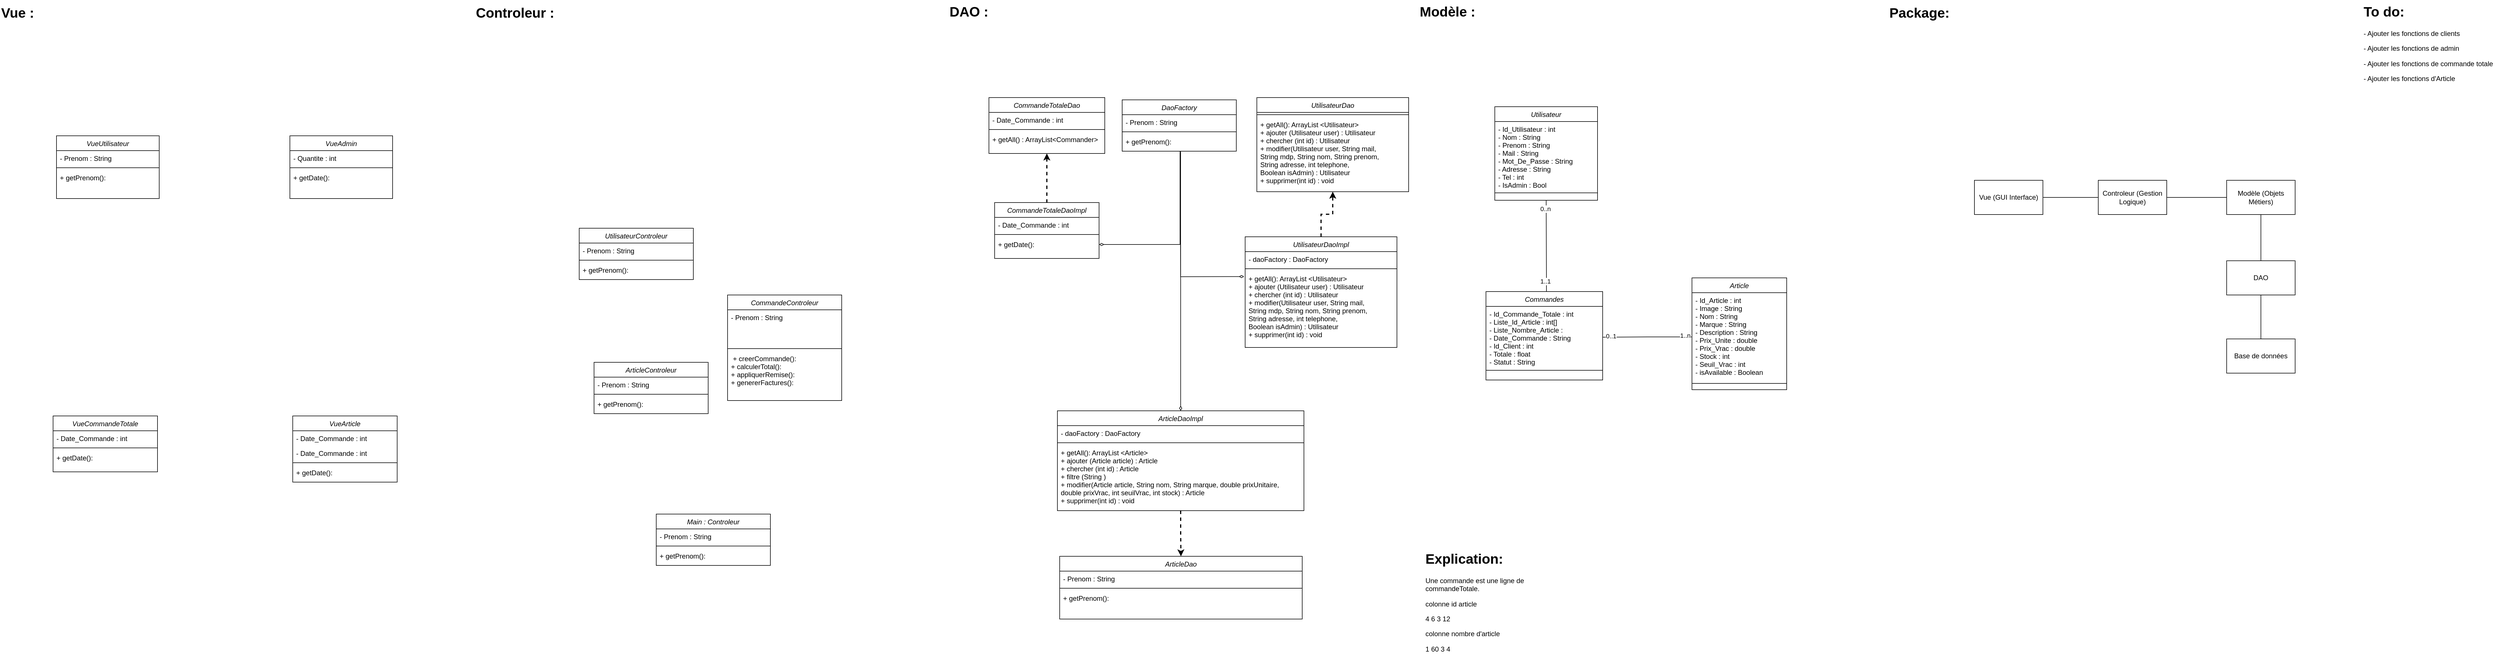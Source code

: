 <mxfile version="26.2.12">
  <diagram id="C5RBs43oDa-KdzZeNtuy" name="Page-1">
    <mxGraphModel dx="1344" dy="662" grid="0" gridSize="15" guides="1" tooltips="1" connect="1" arrows="1" fold="1" page="1" pageScale="1" pageWidth="827" pageHeight="1169" background="none" math="0" shadow="0">
      <root>
        <mxCell id="WIyWlLk6GJQsqaUBKTNV-0" />
        <mxCell id="WIyWlLk6GJQsqaUBKTNV-1" parent="WIyWlLk6GJQsqaUBKTNV-0" />
        <mxCell id="eA_Phum9mv0MIodBfqR5-6" style="edgeStyle=orthogonalEdgeStyle;rounded=0;orthogonalLoop=1;jettySize=auto;html=1;exitX=0.5;exitY=1;exitDx=0;exitDy=0;entryX=0.5;entryY=0;entryDx=0;entryDy=0;strokeWidth=2;dashed=1;" parent="WIyWlLk6GJQsqaUBKTNV-1" source="zkfFHV4jXpPFQw0GAbJ--0" target="_gGad9FiiaPd4enUCd2u-27" edge="1">
          <mxGeometry relative="1" as="geometry" />
        </mxCell>
        <mxCell id="zkfFHV4jXpPFQw0GAbJ--0" value="ArticleDaoImpl" style="swimlane;fontStyle=2;align=center;verticalAlign=top;childLayout=stackLayout;horizontal=1;startSize=26;horizontalStack=0;resizeParent=1;resizeLast=0;collapsible=1;marginBottom=0;rounded=0;shadow=0;strokeWidth=1;" parent="WIyWlLk6GJQsqaUBKTNV-1" vertex="1">
          <mxGeometry x="1026" y="720" width="432" height="175" as="geometry">
            <mxRectangle x="230" y="140" width="160" height="26" as="alternateBounds" />
          </mxGeometry>
        </mxCell>
        <mxCell id="zkfFHV4jXpPFQw0GAbJ--1" value="- daoFactory : DaoFactory" style="text;align=left;verticalAlign=top;spacingLeft=4;spacingRight=4;overflow=hidden;rotatable=0;points=[[0,0.5],[1,0.5]];portConstraint=eastwest;" parent="zkfFHV4jXpPFQw0GAbJ--0" vertex="1">
          <mxGeometry y="26" width="432" height="26" as="geometry" />
        </mxCell>
        <mxCell id="zkfFHV4jXpPFQw0GAbJ--4" value="" style="line;html=1;strokeWidth=1;align=left;verticalAlign=middle;spacingTop=-1;spacingLeft=3;spacingRight=3;rotatable=0;labelPosition=right;points=[];portConstraint=eastwest;" parent="zkfFHV4jXpPFQw0GAbJ--0" vertex="1">
          <mxGeometry y="52" width="432" height="8" as="geometry" />
        </mxCell>
        <mxCell id="zkfFHV4jXpPFQw0GAbJ--5" value="+ getAll(): ArrayList &lt;Article&gt; &#xa;+ ajouter (Article article) : Article&#xa;+ chercher (int id) : Article&#xa;+ filtre (String )&#xa;+ modifier(Article article, String nom, String marque, double prixUnitaire, &#xa;double prixVrac, int seuilVrac, int stock) : Article&#xa;+ supprimer(int id) : void" style="text;align=left;verticalAlign=top;spacingLeft=4;spacingRight=4;overflow=hidden;rotatable=0;points=[[0,0.5],[1,0.5]];portConstraint=eastwest;" parent="zkfFHV4jXpPFQw0GAbJ--0" vertex="1">
          <mxGeometry y="60" width="432" height="115" as="geometry" />
        </mxCell>
        <mxCell id="VbPlPjavXo8CKthwoIQm-4" value="CommandeTotaleDaoImpl" style="swimlane;fontStyle=2;align=center;verticalAlign=top;childLayout=stackLayout;horizontal=1;startSize=26;horizontalStack=0;resizeParent=1;resizeLast=0;collapsible=1;marginBottom=0;rounded=0;shadow=0;strokeWidth=1;" parent="WIyWlLk6GJQsqaUBKTNV-1" vertex="1">
          <mxGeometry x="916" y="355" width="183" height="98" as="geometry">
            <mxRectangle x="230" y="140" width="160" height="26" as="alternateBounds" />
          </mxGeometry>
        </mxCell>
        <mxCell id="VbPlPjavXo8CKthwoIQm-5" value="- Date_Commande : int" style="text;align=left;verticalAlign=top;spacingLeft=4;spacingRight=4;overflow=hidden;rotatable=0;points=[[0,0.5],[1,0.5]];portConstraint=eastwest;" parent="VbPlPjavXo8CKthwoIQm-4" vertex="1">
          <mxGeometry y="26" width="183" height="26" as="geometry" />
        </mxCell>
        <mxCell id="VbPlPjavXo8CKthwoIQm-10" value="" style="line;html=1;strokeWidth=1;align=left;verticalAlign=middle;spacingTop=-1;spacingLeft=3;spacingRight=3;rotatable=0;labelPosition=right;points=[];portConstraint=eastwest;" parent="VbPlPjavXo8CKthwoIQm-4" vertex="1">
          <mxGeometry y="52" width="183" height="8" as="geometry" />
        </mxCell>
        <mxCell id="VbPlPjavXo8CKthwoIQm-11" value="+ getDate(): " style="text;align=left;verticalAlign=top;spacingLeft=4;spacingRight=4;overflow=hidden;rotatable=0;points=[[0,0.5],[1,0.5]];portConstraint=eastwest;" parent="VbPlPjavXo8CKthwoIQm-4" vertex="1">
          <mxGeometry y="60" width="183" height="30" as="geometry" />
        </mxCell>
        <mxCell id="aJVNdu5gyN5oH490tWRa-0" value="DaoFactory" style="swimlane;fontStyle=2;align=center;verticalAlign=top;childLayout=stackLayout;horizontal=1;startSize=26;horizontalStack=0;resizeParent=1;resizeLast=0;collapsible=1;marginBottom=0;rounded=0;shadow=0;strokeWidth=1;" parent="WIyWlLk6GJQsqaUBKTNV-1" vertex="1">
          <mxGeometry x="1139.5" y="175" width="200" height="90" as="geometry">
            <mxRectangle x="230" y="140" width="160" height="26" as="alternateBounds" />
          </mxGeometry>
        </mxCell>
        <mxCell id="aJVNdu5gyN5oH490tWRa-1" value="- Prenom : String" style="text;align=left;verticalAlign=top;spacingLeft=4;spacingRight=4;overflow=hidden;rotatable=0;points=[[0,0.5],[1,0.5]];portConstraint=eastwest;" parent="aJVNdu5gyN5oH490tWRa-0" vertex="1">
          <mxGeometry y="26" width="200" height="26" as="geometry" />
        </mxCell>
        <mxCell id="aJVNdu5gyN5oH490tWRa-6" value="" style="line;html=1;strokeWidth=1;align=left;verticalAlign=middle;spacingTop=-1;spacingLeft=3;spacingRight=3;rotatable=0;labelPosition=right;points=[];portConstraint=eastwest;" parent="aJVNdu5gyN5oH490tWRa-0" vertex="1">
          <mxGeometry y="52" width="200" height="8" as="geometry" />
        </mxCell>
        <mxCell id="aJVNdu5gyN5oH490tWRa-7" value="+ getPrenom(): " style="text;align=left;verticalAlign=top;spacingLeft=4;spacingRight=4;overflow=hidden;rotatable=0;points=[[0,0.5],[1,0.5]];portConstraint=eastwest;" parent="aJVNdu5gyN5oH490tWRa-0" vertex="1">
          <mxGeometry y="60" width="200" height="30" as="geometry" />
        </mxCell>
        <mxCell id="eA_Phum9mv0MIodBfqR5-3" style="edgeStyle=orthogonalEdgeStyle;rounded=0;orthogonalLoop=1;jettySize=auto;html=1;exitX=0.5;exitY=0;exitDx=0;exitDy=0;entryX=0.5;entryY=1;entryDx=0;entryDy=0;dashed=1;strokeWidth=2;" parent="WIyWlLk6GJQsqaUBKTNV-1" source="_gGad9FiiaPd4enUCd2u-1" target="_gGad9FiiaPd4enUCd2u-13" edge="1">
          <mxGeometry relative="1" as="geometry" />
        </mxCell>
        <mxCell id="_gGad9FiiaPd4enUCd2u-1" value="UtilisateurDaoImpl" style="swimlane;fontStyle=2;align=center;verticalAlign=top;childLayout=stackLayout;horizontal=1;startSize=26;horizontalStack=0;resizeParent=1;resizeLast=0;collapsible=1;marginBottom=0;rounded=0;shadow=0;strokeWidth=1;" parent="WIyWlLk6GJQsqaUBKTNV-1" vertex="1">
          <mxGeometry x="1355" y="415" width="266" height="194" as="geometry">
            <mxRectangle x="230" y="140" width="160" height="26" as="alternateBounds" />
          </mxGeometry>
        </mxCell>
        <mxCell id="_gGad9FiiaPd4enUCd2u-2" value="- daoFactory : DaoFactory" style="text;align=left;verticalAlign=top;spacingLeft=4;spacingRight=4;overflow=hidden;rotatable=0;points=[[0,0.5],[1,0.5]];portConstraint=eastwest;" parent="_gGad9FiiaPd4enUCd2u-1" vertex="1">
          <mxGeometry y="26" width="266" height="26" as="geometry" />
        </mxCell>
        <mxCell id="_gGad9FiiaPd4enUCd2u-3" value="" style="line;html=1;strokeWidth=1;align=left;verticalAlign=middle;spacingTop=-1;spacingLeft=3;spacingRight=3;rotatable=0;labelPosition=right;points=[];portConstraint=eastwest;" parent="_gGad9FiiaPd4enUCd2u-1" vertex="1">
          <mxGeometry y="52" width="266" height="8" as="geometry" />
        </mxCell>
        <mxCell id="_gGad9FiiaPd4enUCd2u-4" value="+ getAll(): ArrayList &lt;Utilisateur&gt; &#xa;+ ajouter (Utilisateur user) : Utilisateur&#xa;+ chercher (int id) : Utilisateur&#xa;+ modifier(Utilisateur user, String mail, &#xa;String mdp, String nom, String prenom, &#xa;String adresse, int telephone, &#xa;Boolean isAdmin) : Utilisateur&#xa;+ supprimer(int id) : void" style="text;align=left;verticalAlign=top;spacingLeft=4;spacingRight=4;overflow=hidden;rotatable=0;points=[[0,0.5],[1,0.5]];portConstraint=eastwest;" parent="_gGad9FiiaPd4enUCd2u-1" vertex="1">
          <mxGeometry y="60" width="266" height="133" as="geometry" />
        </mxCell>
        <mxCell id="_gGad9FiiaPd4enUCd2u-13" value="UtilisateurDao" style="swimlane;fontStyle=2;align=center;verticalAlign=top;childLayout=stackLayout;horizontal=1;startSize=26;horizontalStack=0;resizeParent=1;resizeLast=0;collapsible=1;marginBottom=0;rounded=0;shadow=0;strokeWidth=1;" parent="WIyWlLk6GJQsqaUBKTNV-1" vertex="1">
          <mxGeometry x="1375.5" y="171" width="266" height="165" as="geometry">
            <mxRectangle x="230" y="140" width="160" height="26" as="alternateBounds" />
          </mxGeometry>
        </mxCell>
        <mxCell id="_gGad9FiiaPd4enUCd2u-15" value="" style="line;html=1;strokeWidth=1;align=left;verticalAlign=middle;spacingTop=-1;spacingLeft=3;spacingRight=3;rotatable=0;labelPosition=right;points=[];portConstraint=eastwest;" parent="_gGad9FiiaPd4enUCd2u-13" vertex="1">
          <mxGeometry y="26" width="266" height="8" as="geometry" />
        </mxCell>
        <mxCell id="_gGad9FiiaPd4enUCd2u-16" value="+ getAll(): ArrayList &lt;Utilisateur&gt; &#xa;+ ajouter (Utilisateur user) : Utilisateur&#xa;+ chercher (int id) : Utilisateur&#xa;+ modifier(Utilisateur user, String mail, &#xa;String mdp, String nom, String prenom, &#xa;String adresse, int telephone, &#xa;Boolean isAdmin) : Utilisateur&#xa;+ supprimer(int id) : void" style="text;align=left;verticalAlign=top;spacingLeft=4;spacingRight=4;overflow=hidden;rotatable=0;points=[[0,0.5],[1,0.5]];portConstraint=eastwest;" parent="_gGad9FiiaPd4enUCd2u-13" vertex="1">
          <mxGeometry y="34" width="266" height="127" as="geometry" />
        </mxCell>
        <mxCell id="_gGad9FiiaPd4enUCd2u-23" value="CommandeTotaleDao" style="swimlane;fontStyle=2;align=center;verticalAlign=top;childLayout=stackLayout;horizontal=1;startSize=26;horizontalStack=0;resizeParent=1;resizeLast=0;collapsible=1;marginBottom=0;rounded=0;shadow=0;strokeWidth=1;" parent="WIyWlLk6GJQsqaUBKTNV-1" vertex="1">
          <mxGeometry x="906" y="171" width="203" height="98" as="geometry">
            <mxRectangle x="230" y="140" width="160" height="26" as="alternateBounds" />
          </mxGeometry>
        </mxCell>
        <mxCell id="_gGad9FiiaPd4enUCd2u-24" value="- Date_Commande : int" style="text;align=left;verticalAlign=top;spacingLeft=4;spacingRight=4;overflow=hidden;rotatable=0;points=[[0,0.5],[1,0.5]];portConstraint=eastwest;" parent="_gGad9FiiaPd4enUCd2u-23" vertex="1">
          <mxGeometry y="26" width="203" height="26" as="geometry" />
        </mxCell>
        <mxCell id="_gGad9FiiaPd4enUCd2u-25" value="" style="line;html=1;strokeWidth=1;align=left;verticalAlign=middle;spacingTop=-1;spacingLeft=3;spacingRight=3;rotatable=0;labelPosition=right;points=[];portConstraint=eastwest;" parent="_gGad9FiiaPd4enUCd2u-23" vertex="1">
          <mxGeometry y="52" width="203" height="8" as="geometry" />
        </mxCell>
        <mxCell id="_gGad9FiiaPd4enUCd2u-26" value="+ getAll() : ArrayList&lt;Commander&gt;" style="text;align=left;verticalAlign=top;spacingLeft=4;spacingRight=4;overflow=hidden;rotatable=0;points=[[0,0.5],[1,0.5]];portConstraint=eastwest;" parent="_gGad9FiiaPd4enUCd2u-23" vertex="1">
          <mxGeometry y="60" width="203" height="30" as="geometry" />
        </mxCell>
        <mxCell id="_gGad9FiiaPd4enUCd2u-27" value="ArticleDao" style="swimlane;fontStyle=2;align=center;verticalAlign=top;childLayout=stackLayout;horizontal=1;startSize=26;horizontalStack=0;resizeParent=1;resizeLast=0;collapsible=1;marginBottom=0;rounded=0;shadow=0;strokeWidth=1;" parent="WIyWlLk6GJQsqaUBKTNV-1" vertex="1">
          <mxGeometry x="1030" y="975" width="425" height="110" as="geometry">
            <mxRectangle x="230" y="140" width="160" height="26" as="alternateBounds" />
          </mxGeometry>
        </mxCell>
        <mxCell id="_gGad9FiiaPd4enUCd2u-28" value="- Prenom : String" style="text;align=left;verticalAlign=top;spacingLeft=4;spacingRight=4;overflow=hidden;rotatable=0;points=[[0,0.5],[1,0.5]];portConstraint=eastwest;" parent="_gGad9FiiaPd4enUCd2u-27" vertex="1">
          <mxGeometry y="26" width="425" height="26" as="geometry" />
        </mxCell>
        <mxCell id="_gGad9FiiaPd4enUCd2u-29" value="" style="line;html=1;strokeWidth=1;align=left;verticalAlign=middle;spacingTop=-1;spacingLeft=3;spacingRight=3;rotatable=0;labelPosition=right;points=[];portConstraint=eastwest;" parent="_gGad9FiiaPd4enUCd2u-27" vertex="1">
          <mxGeometry y="52" width="425" height="8" as="geometry" />
        </mxCell>
        <mxCell id="_gGad9FiiaPd4enUCd2u-31" value="+ getPrenom(): " style="text;align=left;verticalAlign=top;spacingLeft=4;spacingRight=4;overflow=hidden;rotatable=0;points=[[0,0.5],[1,0.5]];portConstraint=eastwest;" parent="_gGad9FiiaPd4enUCd2u-27" vertex="1">
          <mxGeometry y="60" width="425" height="30" as="geometry" />
        </mxCell>
        <mxCell id="_gGad9FiiaPd4enUCd2u-33" style="edgeStyle=orthogonalEdgeStyle;rounded=0;orthogonalLoop=1;jettySize=auto;html=1;exitX=0.5;exitY=1;exitDx=0;exitDy=0;entryX=0.5;entryY=0;entryDx=0;entryDy=0;fillColor=#d5e8d4;strokeColor=#000000;strokeWidth=2;dashed=1;startArrow=classic;startFill=1;endArrow=none;" parent="WIyWlLk6GJQsqaUBKTNV-1" source="_gGad9FiiaPd4enUCd2u-23" target="VbPlPjavXo8CKthwoIQm-4" edge="1">
          <mxGeometry relative="1" as="geometry" />
        </mxCell>
        <mxCell id="_gGad9FiiaPd4enUCd2u-34" value="Main : Controleur" style="swimlane;fontStyle=2;align=center;verticalAlign=top;childLayout=stackLayout;horizontal=1;startSize=26;horizontalStack=0;resizeParent=1;resizeLast=0;collapsible=1;marginBottom=0;rounded=0;shadow=0;strokeWidth=1;" parent="WIyWlLk6GJQsqaUBKTNV-1" vertex="1">
          <mxGeometry x="323" y="901" width="200" height="90" as="geometry">
            <mxRectangle x="230" y="140" width="160" height="26" as="alternateBounds" />
          </mxGeometry>
        </mxCell>
        <mxCell id="_gGad9FiiaPd4enUCd2u-35" value="- Prenom : String" style="text;align=left;verticalAlign=top;spacingLeft=4;spacingRight=4;overflow=hidden;rotatable=0;points=[[0,0.5],[1,0.5]];portConstraint=eastwest;" parent="_gGad9FiiaPd4enUCd2u-34" vertex="1">
          <mxGeometry y="26" width="200" height="26" as="geometry" />
        </mxCell>
        <mxCell id="_gGad9FiiaPd4enUCd2u-36" value="" style="line;html=1;strokeWidth=1;align=left;verticalAlign=middle;spacingTop=-1;spacingLeft=3;spacingRight=3;rotatable=0;labelPosition=right;points=[];portConstraint=eastwest;" parent="_gGad9FiiaPd4enUCd2u-34" vertex="1">
          <mxGeometry y="52" width="200" height="8" as="geometry" />
        </mxCell>
        <mxCell id="_gGad9FiiaPd4enUCd2u-37" value="+ getPrenom(): " style="text;align=left;verticalAlign=top;spacingLeft=4;spacingRight=4;overflow=hidden;rotatable=0;points=[[0,0.5],[1,0.5]];portConstraint=eastwest;" parent="_gGad9FiiaPd4enUCd2u-34" vertex="1">
          <mxGeometry y="60" width="200" height="30" as="geometry" />
        </mxCell>
        <mxCell id="_gGad9FiiaPd4enUCd2u-38" value="Commandes" style="swimlane;fontStyle=2;align=center;verticalAlign=top;childLayout=stackLayout;horizontal=1;startSize=26;horizontalStack=0;resizeParent=1;resizeLast=0;collapsible=1;marginBottom=0;rounded=0;shadow=0;strokeWidth=1;" parent="WIyWlLk6GJQsqaUBKTNV-1" vertex="1">
          <mxGeometry x="1777" y="511" width="204.5" height="155" as="geometry">
            <mxRectangle x="230" y="140" width="160" height="26" as="alternateBounds" />
          </mxGeometry>
        </mxCell>
        <mxCell id="_gGad9FiiaPd4enUCd2u-39" value="- Id_Commande_Totale : int&#xa;- Liste_Id_Article : int[]&#xa;- Liste_Nombre_Article : &#xa;- Date_Commande : String&#xa;- Id_Client : int&#xa;- Totale : float&#xa;- Statut : String" style="text;align=left;verticalAlign=top;spacingLeft=4;spacingRight=4;overflow=hidden;rotatable=0;points=[[0,0.5],[1,0.5]];portConstraint=eastwest;" parent="_gGad9FiiaPd4enUCd2u-38" vertex="1">
          <mxGeometry y="26" width="204.5" height="108" as="geometry" />
        </mxCell>
        <mxCell id="_gGad9FiiaPd4enUCd2u-40" value="" style="line;html=1;strokeWidth=1;align=left;verticalAlign=middle;spacingTop=-1;spacingLeft=3;spacingRight=3;rotatable=0;labelPosition=right;points=[];portConstraint=eastwest;" parent="_gGad9FiiaPd4enUCd2u-38" vertex="1">
          <mxGeometry y="134" width="204.5" height="8" as="geometry" />
        </mxCell>
        <mxCell id="_gGad9FiiaPd4enUCd2u-60" value="VueUtilisateur" style="swimlane;fontStyle=2;align=center;verticalAlign=top;childLayout=stackLayout;horizontal=1;startSize=26;horizontalStack=0;resizeParent=1;resizeLast=0;collapsible=1;marginBottom=0;rounded=0;shadow=0;strokeWidth=1;" parent="WIyWlLk6GJQsqaUBKTNV-1" vertex="1">
          <mxGeometry x="-728" y="238" width="180" height="110" as="geometry">
            <mxRectangle x="230" y="140" width="160" height="26" as="alternateBounds" />
          </mxGeometry>
        </mxCell>
        <mxCell id="_gGad9FiiaPd4enUCd2u-61" value="- Prenom : String" style="text;align=left;verticalAlign=top;spacingLeft=4;spacingRight=4;overflow=hidden;rotatable=0;points=[[0,0.5],[1,0.5]];portConstraint=eastwest;" parent="_gGad9FiiaPd4enUCd2u-60" vertex="1">
          <mxGeometry y="26" width="180" height="26" as="geometry" />
        </mxCell>
        <mxCell id="_gGad9FiiaPd4enUCd2u-62" value="" style="line;html=1;strokeWidth=1;align=left;verticalAlign=middle;spacingTop=-1;spacingLeft=3;spacingRight=3;rotatable=0;labelPosition=right;points=[];portConstraint=eastwest;" parent="_gGad9FiiaPd4enUCd2u-60" vertex="1">
          <mxGeometry y="52" width="180" height="8" as="geometry" />
        </mxCell>
        <mxCell id="_gGad9FiiaPd4enUCd2u-63" value="+ getPrenom(): " style="text;align=left;verticalAlign=top;spacingLeft=4;spacingRight=4;overflow=hidden;rotatable=0;points=[[0,0.5],[1,0.5]];portConstraint=eastwest;" parent="_gGad9FiiaPd4enUCd2u-60" vertex="1">
          <mxGeometry y="60" width="180" height="30" as="geometry" />
        </mxCell>
        <mxCell id="_gGad9FiiaPd4enUCd2u-64" value="VueCommandeTotale" style="swimlane;fontStyle=2;align=center;verticalAlign=top;childLayout=stackLayout;horizontal=1;startSize=26;horizontalStack=0;resizeParent=1;resizeLast=0;collapsible=1;marginBottom=0;rounded=0;shadow=0;strokeWidth=1;" parent="WIyWlLk6GJQsqaUBKTNV-1" vertex="1">
          <mxGeometry x="-734" y="729" width="183" height="98" as="geometry">
            <mxRectangle x="230" y="140" width="160" height="26" as="alternateBounds" />
          </mxGeometry>
        </mxCell>
        <mxCell id="_gGad9FiiaPd4enUCd2u-65" value="- Date_Commande : int" style="text;align=left;verticalAlign=top;spacingLeft=4;spacingRight=4;overflow=hidden;rotatable=0;points=[[0,0.5],[1,0.5]];portConstraint=eastwest;" parent="_gGad9FiiaPd4enUCd2u-64" vertex="1">
          <mxGeometry y="26" width="183" height="26" as="geometry" />
        </mxCell>
        <mxCell id="_gGad9FiiaPd4enUCd2u-66" value="" style="line;html=1;strokeWidth=1;align=left;verticalAlign=middle;spacingTop=-1;spacingLeft=3;spacingRight=3;rotatable=0;labelPosition=right;points=[];portConstraint=eastwest;" parent="_gGad9FiiaPd4enUCd2u-64" vertex="1">
          <mxGeometry y="52" width="183" height="8" as="geometry" />
        </mxCell>
        <mxCell id="_gGad9FiiaPd4enUCd2u-67" value="+ getDate(): " style="text;align=left;verticalAlign=top;spacingLeft=4;spacingRight=4;overflow=hidden;rotatable=0;points=[[0,0.5],[1,0.5]];portConstraint=eastwest;" parent="_gGad9FiiaPd4enUCd2u-64" vertex="1">
          <mxGeometry y="60" width="183" height="30" as="geometry" />
        </mxCell>
        <mxCell id="_gGad9FiiaPd4enUCd2u-68" value="VueArticle" style="swimlane;fontStyle=2;align=center;verticalAlign=top;childLayout=stackLayout;horizontal=1;startSize=26;horizontalStack=0;resizeParent=1;resizeLast=0;collapsible=1;marginBottom=0;rounded=0;shadow=0;strokeWidth=1;" parent="WIyWlLk6GJQsqaUBKTNV-1" vertex="1">
          <mxGeometry x="-314" y="729" width="183" height="116" as="geometry">
            <mxRectangle x="230" y="140" width="160" height="26" as="alternateBounds" />
          </mxGeometry>
        </mxCell>
        <mxCell id="_gGad9FiiaPd4enUCd2u-69" value="- Date_Commande : int" style="text;align=left;verticalAlign=top;spacingLeft=4;spacingRight=4;overflow=hidden;rotatable=0;points=[[0,0.5],[1,0.5]];portConstraint=eastwest;" parent="_gGad9FiiaPd4enUCd2u-68" vertex="1">
          <mxGeometry y="26" width="183" height="26" as="geometry" />
        </mxCell>
        <mxCell id="_gGad9FiiaPd4enUCd2u-70" value="- Date_Commande : int" style="text;align=left;verticalAlign=top;spacingLeft=4;spacingRight=4;overflow=hidden;rotatable=0;points=[[0,0.5],[1,0.5]];portConstraint=eastwest;" parent="_gGad9FiiaPd4enUCd2u-68" vertex="1">
          <mxGeometry y="52" width="183" height="26" as="geometry" />
        </mxCell>
        <mxCell id="_gGad9FiiaPd4enUCd2u-71" value="" style="line;html=1;strokeWidth=1;align=left;verticalAlign=middle;spacingTop=-1;spacingLeft=3;spacingRight=3;rotatable=0;labelPosition=right;points=[];portConstraint=eastwest;" parent="_gGad9FiiaPd4enUCd2u-68" vertex="1">
          <mxGeometry y="78" width="183" height="8" as="geometry" />
        </mxCell>
        <mxCell id="_gGad9FiiaPd4enUCd2u-72" value="+ getDate(): " style="text;align=left;verticalAlign=top;spacingLeft=4;spacingRight=4;overflow=hidden;rotatable=0;points=[[0,0.5],[1,0.5]];portConstraint=eastwest;" parent="_gGad9FiiaPd4enUCd2u-68" vertex="1">
          <mxGeometry y="86" width="183" height="30" as="geometry" />
        </mxCell>
        <mxCell id="_gGad9FiiaPd4enUCd2u-73" value="VueAdmin" style="swimlane;fontStyle=2;align=center;verticalAlign=top;childLayout=stackLayout;horizontal=1;startSize=26;horizontalStack=0;resizeParent=1;resizeLast=0;collapsible=1;marginBottom=0;rounded=0;shadow=0;strokeWidth=1;" parent="WIyWlLk6GJQsqaUBKTNV-1" vertex="1">
          <mxGeometry x="-319" y="238" width="180" height="110" as="geometry">
            <mxRectangle x="230" y="140" width="160" height="26" as="alternateBounds" />
          </mxGeometry>
        </mxCell>
        <mxCell id="_gGad9FiiaPd4enUCd2u-74" value="- Quantite : int" style="text;align=left;verticalAlign=top;spacingLeft=4;spacingRight=4;overflow=hidden;rotatable=0;points=[[0,0.5],[1,0.5]];portConstraint=eastwest;" parent="_gGad9FiiaPd4enUCd2u-73" vertex="1">
          <mxGeometry y="26" width="180" height="26" as="geometry" />
        </mxCell>
        <mxCell id="_gGad9FiiaPd4enUCd2u-75" value="" style="line;html=1;strokeWidth=1;align=left;verticalAlign=middle;spacingTop=-1;spacingLeft=3;spacingRight=3;rotatable=0;labelPosition=right;points=[];portConstraint=eastwest;" parent="_gGad9FiiaPd4enUCd2u-73" vertex="1">
          <mxGeometry y="52" width="180" height="8" as="geometry" />
        </mxCell>
        <mxCell id="_gGad9FiiaPd4enUCd2u-76" value="+ getDate(): " style="text;align=left;verticalAlign=top;spacingLeft=4;spacingRight=4;overflow=hidden;rotatable=0;points=[[0,0.5],[1,0.5]];portConstraint=eastwest;" parent="_gGad9FiiaPd4enUCd2u-73" vertex="1">
          <mxGeometry y="60" width="180" height="30" as="geometry" />
        </mxCell>
        <mxCell id="Xi0lh-YOYM07BusuPmuq-0" value="Utilisateur" style="swimlane;fontStyle=2;align=center;verticalAlign=top;childLayout=stackLayout;horizontal=1;startSize=26;horizontalStack=0;resizeParent=1;resizeLast=0;collapsible=1;marginBottom=0;rounded=0;shadow=0;strokeWidth=1;" parent="WIyWlLk6GJQsqaUBKTNV-1" vertex="1">
          <mxGeometry x="1792.5" y="187" width="180" height="164" as="geometry">
            <mxRectangle x="230" y="140" width="160" height="26" as="alternateBounds" />
          </mxGeometry>
        </mxCell>
        <mxCell id="Xi0lh-YOYM07BusuPmuq-2" value="- Id_Utilisateur : int&#xa;- Nom : String&#xa;- Prenom : String&#xa;- Mail : String&#xa;- Mot_De_Passe : String&#xa;- Adresse : String&#xa;- Tel : int&#xa;- IsAdmin : Bool" style="text;align=left;verticalAlign=top;spacingLeft=4;spacingRight=4;overflow=hidden;rotatable=0;points=[[0,0.5],[1,0.5]];portConstraint=eastwest;" parent="Xi0lh-YOYM07BusuPmuq-0" vertex="1">
          <mxGeometry y="26" width="180" height="121" as="geometry" />
        </mxCell>
        <mxCell id="Xi0lh-YOYM07BusuPmuq-3" value="" style="line;html=1;strokeWidth=1;align=left;verticalAlign=middle;spacingTop=-1;spacingLeft=3;spacingRight=3;rotatable=0;labelPosition=right;points=[];portConstraint=eastwest;" parent="Xi0lh-YOYM07BusuPmuq-0" vertex="1">
          <mxGeometry y="147" width="180" height="8" as="geometry" />
        </mxCell>
        <mxCell id="-95w8V4aREKTsoUJYgf--1" value="&lt;h1 style=&quot;margin-top: 0px;&quot;&gt;Explication:&lt;/h1&gt;&lt;p&gt;Une commande est une ligne de commandeTotale.&lt;/p&gt;&lt;p&gt;colonne id article&lt;/p&gt;&lt;p&gt;4 6 3 12&lt;/p&gt;&lt;p&gt;colonne nombre d&#39;article&lt;/p&gt;&lt;p&gt;1 60 3 4&lt;/p&gt;&lt;p&gt;&lt;br&gt;&lt;/p&gt;" style="text;html=1;whiteSpace=wrap;overflow=hidden;rounded=0;" parent="WIyWlLk6GJQsqaUBKTNV-1" vertex="1">
          <mxGeometry x="1669" y="959" width="180" height="192" as="geometry" />
        </mxCell>
        <mxCell id="_1_QW9djNX36zO0-zw1q-4" value="Vue (GUI Interface)" style="rounded=0;whiteSpace=wrap;html=1;" parent="WIyWlLk6GJQsqaUBKTNV-1" vertex="1">
          <mxGeometry x="2633" y="316" width="120" height="60" as="geometry" />
        </mxCell>
        <mxCell id="_1_QW9djNX36zO0-zw1q-5" value="Controleur (Gestion Logique)" style="rounded=0;whiteSpace=wrap;html=1;" parent="WIyWlLk6GJQsqaUBKTNV-1" vertex="1">
          <mxGeometry x="2850" y="316" width="120" height="60" as="geometry" />
        </mxCell>
        <mxCell id="_1_QW9djNX36zO0-zw1q-6" value="Modèle (Objets Métiers)" style="rounded=0;whiteSpace=wrap;html=1;" parent="WIyWlLk6GJQsqaUBKTNV-1" vertex="1">
          <mxGeometry x="3075" y="316" width="120" height="60" as="geometry" />
        </mxCell>
        <mxCell id="_1_QW9djNX36zO0-zw1q-7" value="DAO" style="rounded=0;whiteSpace=wrap;html=1;" parent="WIyWlLk6GJQsqaUBKTNV-1" vertex="1">
          <mxGeometry x="3075" y="457" width="120" height="60" as="geometry" />
        </mxCell>
        <mxCell id="_1_QW9djNX36zO0-zw1q-10" value="Base de données" style="rounded=0;whiteSpace=wrap;html=1;" parent="WIyWlLk6GJQsqaUBKTNV-1" vertex="1">
          <mxGeometry x="3075" y="594" width="120" height="60" as="geometry" />
        </mxCell>
        <mxCell id="_1_QW9djNX36zO0-zw1q-17" value="" style="endArrow=none;html=1;rounded=0;entryX=0;entryY=0.5;entryDx=0;entryDy=0;exitX=1;exitY=0.5;exitDx=0;exitDy=0;" parent="WIyWlLk6GJQsqaUBKTNV-1" source="_1_QW9djNX36zO0-zw1q-4" target="_1_QW9djNX36zO0-zw1q-5" edge="1">
          <mxGeometry width="50" height="50" relative="1" as="geometry">
            <mxPoint x="2650" y="414" as="sourcePoint" />
            <mxPoint x="2700" y="364" as="targetPoint" />
          </mxGeometry>
        </mxCell>
        <mxCell id="_1_QW9djNX36zO0-zw1q-18" value="" style="endArrow=none;html=1;rounded=0;entryX=0;entryY=0.5;entryDx=0;entryDy=0;exitX=1;exitY=0.5;exitDx=0;exitDy=0;" parent="WIyWlLk6GJQsqaUBKTNV-1" source="_1_QW9djNX36zO0-zw1q-5" target="_1_QW9djNX36zO0-zw1q-6" edge="1">
          <mxGeometry width="50" height="50" relative="1" as="geometry">
            <mxPoint x="2768" y="361" as="sourcePoint" />
            <mxPoint x="2865" y="361" as="targetPoint" />
          </mxGeometry>
        </mxCell>
        <mxCell id="_1_QW9djNX36zO0-zw1q-19" value="" style="endArrow=none;html=1;rounded=0;entryX=0.5;entryY=0;entryDx=0;entryDy=0;exitX=0.5;exitY=1;exitDx=0;exitDy=0;" parent="WIyWlLk6GJQsqaUBKTNV-1" source="_1_QW9djNX36zO0-zw1q-6" target="_1_QW9djNX36zO0-zw1q-7" edge="1">
          <mxGeometry width="50" height="50" relative="1" as="geometry">
            <mxPoint x="2783" y="376" as="sourcePoint" />
            <mxPoint x="2880" y="376" as="targetPoint" />
          </mxGeometry>
        </mxCell>
        <mxCell id="_1_QW9djNX36zO0-zw1q-20" value="" style="endArrow=none;html=1;rounded=0;entryX=0.5;entryY=0;entryDx=0;entryDy=0;exitX=0.5;exitY=1;exitDx=0;exitDy=0;" parent="WIyWlLk6GJQsqaUBKTNV-1" source="_1_QW9djNX36zO0-zw1q-7" target="_1_QW9djNX36zO0-zw1q-10" edge="1">
          <mxGeometry width="50" height="50" relative="1" as="geometry">
            <mxPoint x="2798" y="391" as="sourcePoint" />
            <mxPoint x="2895" y="391" as="targetPoint" />
          </mxGeometry>
        </mxCell>
        <mxCell id="_1_QW9djNX36zO0-zw1q-25" value="&lt;h1 style=&quot;margin-top: 0px;&quot;&gt;Modèle :&amp;nbsp;&lt;/h1&gt;" style="text;html=1;whiteSpace=wrap;overflow=hidden;rounded=0;" parent="WIyWlLk6GJQsqaUBKTNV-1" vertex="1">
          <mxGeometry x="1659" width="117" height="36" as="geometry" />
        </mxCell>
        <mxCell id="yE-Zx0-bOLDt1qQUkvgM-1" value="&lt;h1 style=&quot;margin-top: 0px;&quot;&gt;Vue :&amp;nbsp;&lt;/h1&gt;" style="text;html=1;whiteSpace=wrap;overflow=hidden;rounded=0;" parent="WIyWlLk6GJQsqaUBKTNV-1" vertex="1">
          <mxGeometry x="-827" y="2" width="117" height="36" as="geometry" />
        </mxCell>
        <mxCell id="_1_QW9djNX36zO0-zw1q-29" value="Article" style="swimlane;fontStyle=2;align=center;verticalAlign=top;childLayout=stackLayout;horizontal=1;startSize=26;horizontalStack=0;resizeParent=1;resizeLast=0;collapsible=1;marginBottom=0;rounded=0;shadow=0;strokeWidth=1;" parent="WIyWlLk6GJQsqaUBKTNV-1" vertex="1">
          <mxGeometry x="2138" y="487" width="166" height="196" as="geometry">
            <mxRectangle x="230" y="140" width="160" height="26" as="alternateBounds" />
          </mxGeometry>
        </mxCell>
        <mxCell id="_1_QW9djNX36zO0-zw1q-30" value="- Id_Article : int &#xa;- Image : String&#xa;- Nom : String&#xa;- Marque : String&#xa;- Description : String&#xa;- Prix_Unite : double&#xa;- Prix_Vrac : double&#xa;- Stock : int&#xa;- Seuil_Vrac : int&#xa;- isAvailable : Boolean" style="text;align=left;verticalAlign=top;spacingLeft=4;spacingRight=4;overflow=hidden;rotatable=0;points=[[0,0.5],[1,0.5]];portConstraint=eastwest;" parent="_1_QW9djNX36zO0-zw1q-29" vertex="1">
          <mxGeometry y="26" width="166" height="155" as="geometry" />
        </mxCell>
        <mxCell id="_1_QW9djNX36zO0-zw1q-31" value="" style="line;html=1;strokeWidth=1;align=left;verticalAlign=middle;spacingTop=-1;spacingLeft=3;spacingRight=3;rotatable=0;labelPosition=right;points=[];portConstraint=eastwest;" parent="_1_QW9djNX36zO0-zw1q-29" vertex="1">
          <mxGeometry y="181" width="166" height="8" as="geometry" />
        </mxCell>
        <mxCell id="_1_QW9djNX36zO0-zw1q-37" value="&lt;h1 style=&quot;margin-top: 0px;&quot;&gt;DAO :&amp;nbsp;&lt;/h1&gt;" style="text;html=1;whiteSpace=wrap;overflow=hidden;rounded=0;" parent="WIyWlLk6GJQsqaUBKTNV-1" vertex="1">
          <mxGeometry x="835" width="117" height="36" as="geometry" />
        </mxCell>
        <mxCell id="eA_Phum9mv0MIodBfqR5-2" style="edgeStyle=orthogonalEdgeStyle;rounded=0;orthogonalLoop=1;jettySize=auto;html=1;entryX=0.512;entryY=1.011;entryDx=0;entryDy=0;entryPerimeter=0;startArrow=diamondThin;startFill=0;endArrow=none;exitX=-0.007;exitY=0.285;exitDx=0;exitDy=0;exitPerimeter=0;" parent="WIyWlLk6GJQsqaUBKTNV-1" edge="1">
          <mxGeometry relative="1" as="geometry">
            <mxPoint x="1353.138" y="484.755" as="sourcePoint" />
            <mxPoint x="1241.9" y="265.66" as="targetPoint" />
            <Array as="points">
              <mxPoint x="1332" y="485" />
              <mxPoint x="1242" y="485" />
            </Array>
          </mxGeometry>
        </mxCell>
        <mxCell id="g2IgFI9hDbTn-DFjaW13-0" value="ArticleControleur" style="swimlane;fontStyle=2;align=center;verticalAlign=top;childLayout=stackLayout;horizontal=1;startSize=26;horizontalStack=0;resizeParent=1;resizeLast=0;collapsible=1;marginBottom=0;rounded=0;shadow=0;strokeWidth=1;" parent="WIyWlLk6GJQsqaUBKTNV-1" vertex="1">
          <mxGeometry x="214" y="635" width="200" height="90" as="geometry">
            <mxRectangle x="230" y="140" width="160" height="26" as="alternateBounds" />
          </mxGeometry>
        </mxCell>
        <mxCell id="g2IgFI9hDbTn-DFjaW13-1" value="- Prenom : String" style="text;align=left;verticalAlign=top;spacingLeft=4;spacingRight=4;overflow=hidden;rotatable=0;points=[[0,0.5],[1,0.5]];portConstraint=eastwest;" parent="g2IgFI9hDbTn-DFjaW13-0" vertex="1">
          <mxGeometry y="26" width="200" height="26" as="geometry" />
        </mxCell>
        <mxCell id="g2IgFI9hDbTn-DFjaW13-2" value="" style="line;html=1;strokeWidth=1;align=left;verticalAlign=middle;spacingTop=-1;spacingLeft=3;spacingRight=3;rotatable=0;labelPosition=right;points=[];portConstraint=eastwest;" parent="g2IgFI9hDbTn-DFjaW13-0" vertex="1">
          <mxGeometry y="52" width="200" height="8" as="geometry" />
        </mxCell>
        <mxCell id="g2IgFI9hDbTn-DFjaW13-3" value="+ getPrenom(): " style="text;align=left;verticalAlign=top;spacingLeft=4;spacingRight=4;overflow=hidden;rotatable=0;points=[[0,0.5],[1,0.5]];portConstraint=eastwest;" parent="g2IgFI9hDbTn-DFjaW13-0" vertex="1">
          <mxGeometry y="60" width="200" height="30" as="geometry" />
        </mxCell>
        <mxCell id="g2IgFI9hDbTn-DFjaW13-4" value="UtilisateurControleur" style="swimlane;fontStyle=2;align=center;verticalAlign=top;childLayout=stackLayout;horizontal=1;startSize=26;horizontalStack=0;resizeParent=1;resizeLast=0;collapsible=1;marginBottom=0;rounded=0;shadow=0;strokeWidth=1;" parent="WIyWlLk6GJQsqaUBKTNV-1" vertex="1">
          <mxGeometry x="188" y="400" width="200" height="90" as="geometry">
            <mxRectangle x="230" y="140" width="160" height="26" as="alternateBounds" />
          </mxGeometry>
        </mxCell>
        <mxCell id="g2IgFI9hDbTn-DFjaW13-5" value="- Prenom : String" style="text;align=left;verticalAlign=top;spacingLeft=4;spacingRight=4;overflow=hidden;rotatable=0;points=[[0,0.5],[1,0.5]];portConstraint=eastwest;" parent="g2IgFI9hDbTn-DFjaW13-4" vertex="1">
          <mxGeometry y="26" width="200" height="26" as="geometry" />
        </mxCell>
        <mxCell id="g2IgFI9hDbTn-DFjaW13-6" value="" style="line;html=1;strokeWidth=1;align=left;verticalAlign=middle;spacingTop=-1;spacingLeft=3;spacingRight=3;rotatable=0;labelPosition=right;points=[];portConstraint=eastwest;" parent="g2IgFI9hDbTn-DFjaW13-4" vertex="1">
          <mxGeometry y="52" width="200" height="8" as="geometry" />
        </mxCell>
        <mxCell id="g2IgFI9hDbTn-DFjaW13-7" value="+ getPrenom(): " style="text;align=left;verticalAlign=top;spacingLeft=4;spacingRight=4;overflow=hidden;rotatable=0;points=[[0,0.5],[1,0.5]];portConstraint=eastwest;" parent="g2IgFI9hDbTn-DFjaW13-4" vertex="1">
          <mxGeometry y="60" width="200" height="30" as="geometry" />
        </mxCell>
        <mxCell id="eA_Phum9mv0MIodBfqR5-5" style="edgeStyle=orthogonalEdgeStyle;rounded=0;orthogonalLoop=1;jettySize=auto;html=1;exitX=1;exitY=0.75;exitDx=0;exitDy=0;entryX=0.507;entryY=1.011;entryDx=0;entryDy=0;entryPerimeter=0;startArrow=diamondThin;startFill=0;endArrow=none;" parent="WIyWlLk6GJQsqaUBKTNV-1" source="VbPlPjavXo8CKthwoIQm-4" target="aJVNdu5gyN5oH490tWRa-7" edge="1">
          <mxGeometry relative="1" as="geometry" />
        </mxCell>
        <mxCell id="g2IgFI9hDbTn-DFjaW13-8" value="CommandeControleur" style="swimlane;fontStyle=2;align=center;verticalAlign=top;childLayout=stackLayout;horizontal=1;startSize=26;horizontalStack=0;resizeParent=1;resizeLast=0;collapsible=1;marginBottom=0;rounded=0;shadow=0;strokeWidth=1;" parent="WIyWlLk6GJQsqaUBKTNV-1" vertex="1">
          <mxGeometry x="448" y="517" width="200" height="185" as="geometry">
            <mxRectangle x="230" y="140" width="160" height="26" as="alternateBounds" />
          </mxGeometry>
        </mxCell>
        <mxCell id="g2IgFI9hDbTn-DFjaW13-9" value="- Prenom : String" style="text;align=left;verticalAlign=top;spacingLeft=4;spacingRight=4;overflow=hidden;rotatable=0;points=[[0,0.5],[1,0.5]];portConstraint=eastwest;" parent="g2IgFI9hDbTn-DFjaW13-8" vertex="1">
          <mxGeometry y="26" width="200" height="64" as="geometry" />
        </mxCell>
        <mxCell id="g2IgFI9hDbTn-DFjaW13-10" value="" style="line;html=1;strokeWidth=1;align=left;verticalAlign=middle;spacingTop=-1;spacingLeft=3;spacingRight=3;rotatable=0;labelPosition=right;points=[];portConstraint=eastwest;" parent="g2IgFI9hDbTn-DFjaW13-8" vertex="1">
          <mxGeometry y="90" width="200" height="8" as="geometry" />
        </mxCell>
        <mxCell id="g2IgFI9hDbTn-DFjaW13-11" value=" + creerCommande():&#xa;+ calculerTotal():&#xa;+ appliquerRemise():&#xa;+ genererFactures():" style="text;align=left;verticalAlign=top;spacingLeft=4;spacingRight=4;overflow=hidden;rotatable=0;points=[[0,0.5],[1,0.5]];portConstraint=eastwest;" parent="g2IgFI9hDbTn-DFjaW13-8" vertex="1">
          <mxGeometry y="98" width="200" height="87" as="geometry" />
        </mxCell>
        <mxCell id="eA_Phum9mv0MIodBfqR5-7" style="edgeStyle=orthogonalEdgeStyle;rounded=0;orthogonalLoop=1;jettySize=auto;html=1;entryX=0.503;entryY=1.011;entryDx=0;entryDy=0;entryPerimeter=0;startArrow=diamondThin;startFill=0;endArrow=none;exitX=0.5;exitY=0;exitDx=0;exitDy=0;" parent="WIyWlLk6GJQsqaUBKTNV-1" source="zkfFHV4jXpPFQw0GAbJ--0" edge="1">
          <mxGeometry relative="1" as="geometry">
            <mxPoint x="1217" y="627" as="sourcePoint" />
            <mxPoint x="1241.1" y="268.33" as="targetPoint" />
          </mxGeometry>
        </mxCell>
        <mxCell id="g2IgFI9hDbTn-DFjaW13-12" value="&lt;h1 style=&quot;margin-top: 0px;&quot;&gt;Controleur :&lt;/h1&gt;" style="text;html=1;whiteSpace=wrap;overflow=hidden;rounded=0;" parent="WIyWlLk6GJQsqaUBKTNV-1" vertex="1">
          <mxGeometry x="5" y="2" width="143" height="36" as="geometry" />
        </mxCell>
        <mxCell id="g2IgFI9hDbTn-DFjaW13-13" value="&lt;h1 style=&quot;margin-top: 0px;&quot;&gt;To do:&lt;/h1&gt;&lt;p&gt;- Ajouter les fonctions de clients&lt;/p&gt;&lt;p&gt;- Ajouter les fonctions de admin&lt;/p&gt;&lt;p&gt;- Ajouter les fonctions de commande totale&lt;/p&gt;&lt;p&gt;- Ajouter les fonctions d&#39;Article&lt;/p&gt;" style="text;html=1;whiteSpace=wrap;overflow=hidden;rounded=0;" parent="WIyWlLk6GJQsqaUBKTNV-1" vertex="1">
          <mxGeometry x="3313" width="240" height="199" as="geometry" />
        </mxCell>
        <mxCell id="g2IgFI9hDbTn-DFjaW13-15" value="&lt;h1 style=&quot;margin-top: 0px;&quot;&gt;Package:&lt;/h1&gt;" style="text;html=1;whiteSpace=wrap;overflow=hidden;rounded=0;" parent="WIyWlLk6GJQsqaUBKTNV-1" vertex="1">
          <mxGeometry x="2482" y="2" width="117" height="36" as="geometry" />
        </mxCell>
        <mxCell id="eA_Phum9mv0MIodBfqR5-14" style="edgeStyle=orthogonalEdgeStyle;rounded=0;orthogonalLoop=1;jettySize=auto;html=1;exitX=0;exitY=0.5;exitDx=0;exitDy=0;entryX=1;entryY=0.5;entryDx=0;entryDy=0;endArrow=none;startFill=0;" parent="WIyWlLk6GJQsqaUBKTNV-1" source="_1_QW9djNX36zO0-zw1q-30" target="_gGad9FiiaPd4enUCd2u-39" edge="1">
          <mxGeometry relative="1" as="geometry" />
        </mxCell>
        <mxCell id="jE6nKTxoNMGa4cXU6rbG-2" value="1..n" style="edgeLabel;html=1;align=center;verticalAlign=middle;resizable=0;points=[];" parent="eA_Phum9mv0MIodBfqR5-14" vertex="1" connectable="0">
          <mxGeometry x="-0.845" y="-3" relative="1" as="geometry">
            <mxPoint as="offset" />
          </mxGeometry>
        </mxCell>
        <mxCell id="jE6nKTxoNMGa4cXU6rbG-3" value="0..1" style="edgeLabel;html=1;align=center;verticalAlign=middle;resizable=0;points=[];" parent="eA_Phum9mv0MIodBfqR5-14" vertex="1" connectable="0">
          <mxGeometry x="0.82" y="-2" relative="1" as="geometry">
            <mxPoint as="offset" />
          </mxGeometry>
        </mxCell>
        <mxCell id="jE6nKTxoNMGa4cXU6rbG-4" style="edgeStyle=orthogonalEdgeStyle;rounded=0;orthogonalLoop=1;jettySize=auto;html=1;exitX=0.5;exitY=0;exitDx=0;exitDy=0;entryX=0.5;entryY=1;entryDx=0;entryDy=0;endArrow=none;startFill=0;" parent="WIyWlLk6GJQsqaUBKTNV-1" source="_gGad9FiiaPd4enUCd2u-38" target="Xi0lh-YOYM07BusuPmuq-0" edge="1">
          <mxGeometry relative="1" as="geometry">
            <Array as="points">
              <mxPoint x="1883" y="511" />
              <mxPoint x="1883" y="487" />
            </Array>
            <mxPoint x="1882.5" y="438.813" as="targetPoint" />
          </mxGeometry>
        </mxCell>
        <mxCell id="jE6nKTxoNMGa4cXU6rbG-6" value="0..n" style="edgeLabel;html=1;align=center;verticalAlign=middle;resizable=0;points=[];" parent="jE6nKTxoNMGa4cXU6rbG-4" vertex="1" connectable="0">
          <mxGeometry x="0.823" y="2" relative="1" as="geometry">
            <mxPoint as="offset" />
          </mxGeometry>
        </mxCell>
        <mxCell id="jE6nKTxoNMGa4cXU6rbG-7" value="1..1" style="edgeLabel;html=1;align=center;verticalAlign=middle;resizable=0;points=[];" parent="jE6nKTxoNMGa4cXU6rbG-4" vertex="1" connectable="0">
          <mxGeometry x="-0.734" y="3" relative="1" as="geometry">
            <mxPoint x="1" as="offset" />
          </mxGeometry>
        </mxCell>
      </root>
    </mxGraphModel>
  </diagram>
</mxfile>
